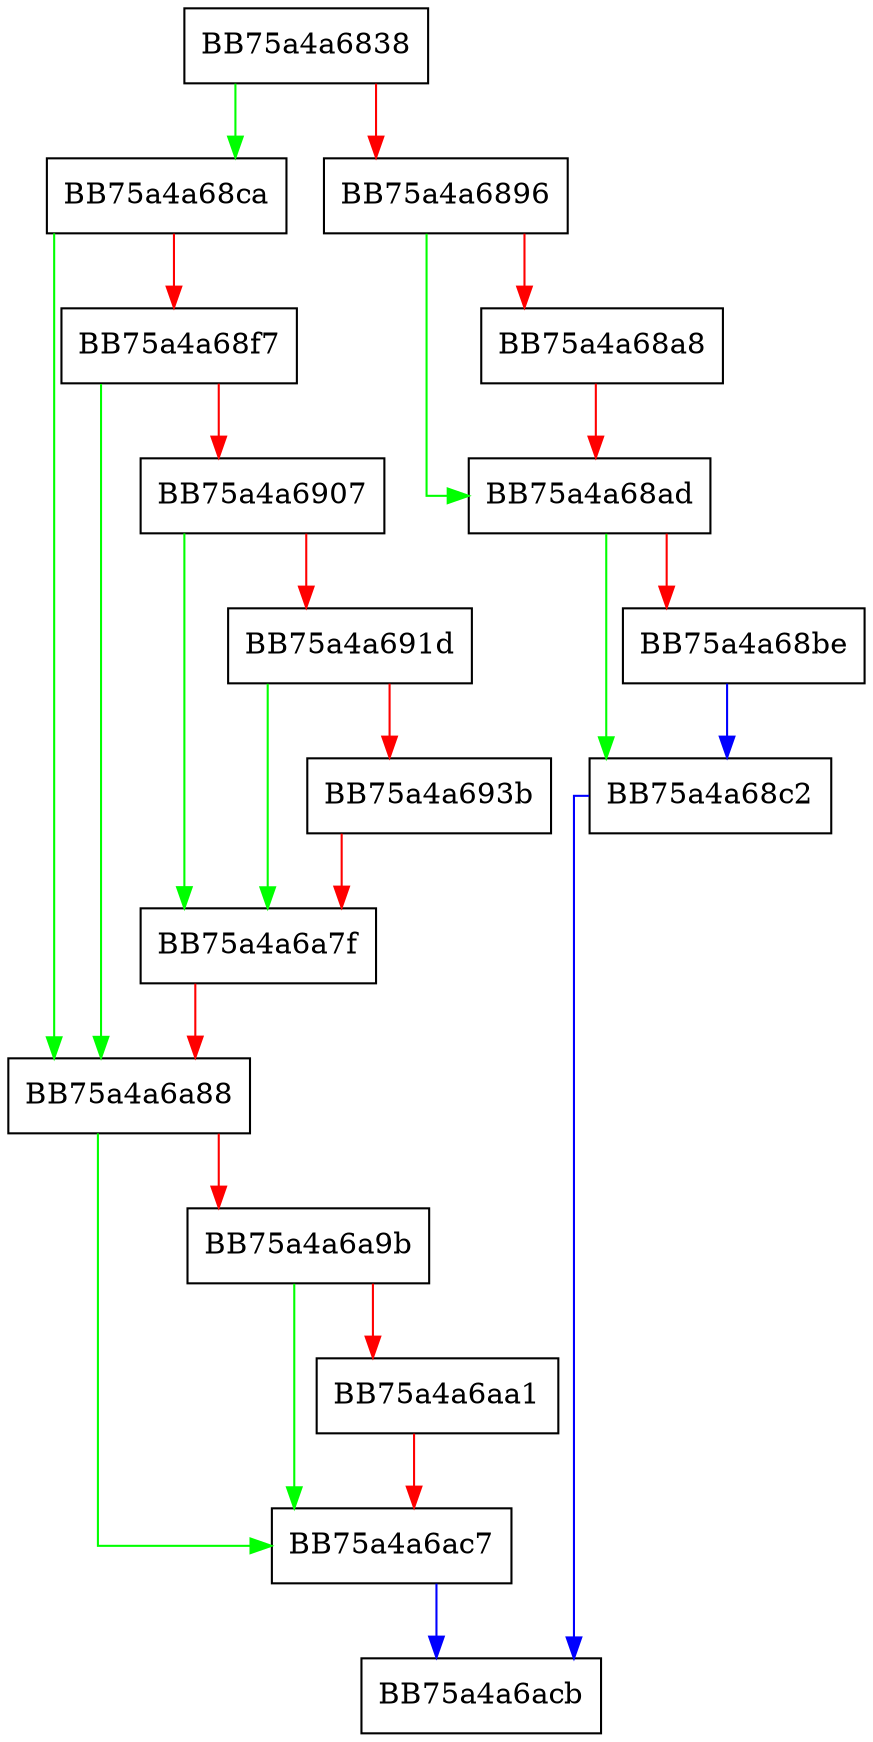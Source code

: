 digraph FindDetection {
  node [shape="box"];
  graph [splines=ortho];
  BB75a4a6838 -> BB75a4a68ca [color="green"];
  BB75a4a6838 -> BB75a4a6896 [color="red"];
  BB75a4a6896 -> BB75a4a68ad [color="green"];
  BB75a4a6896 -> BB75a4a68a8 [color="red"];
  BB75a4a68a8 -> BB75a4a68ad [color="red"];
  BB75a4a68ad -> BB75a4a68c2 [color="green"];
  BB75a4a68ad -> BB75a4a68be [color="red"];
  BB75a4a68be -> BB75a4a68c2 [color="blue"];
  BB75a4a68c2 -> BB75a4a6acb [color="blue"];
  BB75a4a68ca -> BB75a4a6a88 [color="green"];
  BB75a4a68ca -> BB75a4a68f7 [color="red"];
  BB75a4a68f7 -> BB75a4a6a88 [color="green"];
  BB75a4a68f7 -> BB75a4a6907 [color="red"];
  BB75a4a6907 -> BB75a4a6a7f [color="green"];
  BB75a4a6907 -> BB75a4a691d [color="red"];
  BB75a4a691d -> BB75a4a6a7f [color="green"];
  BB75a4a691d -> BB75a4a693b [color="red"];
  BB75a4a693b -> BB75a4a6a7f [color="red"];
  BB75a4a6a7f -> BB75a4a6a88 [color="red"];
  BB75a4a6a88 -> BB75a4a6ac7 [color="green"];
  BB75a4a6a88 -> BB75a4a6a9b [color="red"];
  BB75a4a6a9b -> BB75a4a6ac7 [color="green"];
  BB75a4a6a9b -> BB75a4a6aa1 [color="red"];
  BB75a4a6aa1 -> BB75a4a6ac7 [color="red"];
  BB75a4a6ac7 -> BB75a4a6acb [color="blue"];
}